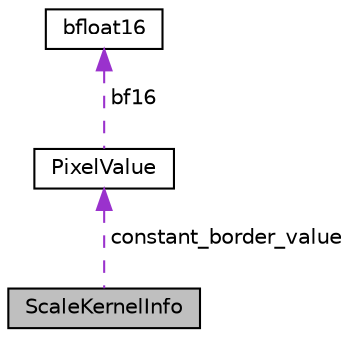 digraph "ScaleKernelInfo"
{
 // LATEX_PDF_SIZE
  edge [fontname="Helvetica",fontsize="10",labelfontname="Helvetica",labelfontsize="10"];
  node [fontname="Helvetica",fontsize="10",shape=record];
  Node1 [label="ScaleKernelInfo",height=0.2,width=0.4,color="black", fillcolor="grey75", style="filled", fontcolor="black",tooltip=" "];
  Node2 -> Node1 [dir="back",color="darkorchid3",fontsize="10",style="dashed",label=" constant_border_value" ,fontname="Helvetica"];
  Node2 [label="PixelValue",height=0.2,width=0.4,color="black", fillcolor="white", style="filled",URL="$classarm__compute_1_1_pixel_value.xhtml",tooltip="Class describing the value of a pixel for any image format."];
  Node3 -> Node2 [dir="back",color="darkorchid3",fontsize="10",style="dashed",label=" bf16" ,fontname="Helvetica"];
  Node3 [label="bfloat16",height=0.2,width=0.4,color="black", fillcolor="white", style="filled",URL="$classarm__compute_1_1bfloat16.xhtml",tooltip="Brain floating point representation class."];
}
